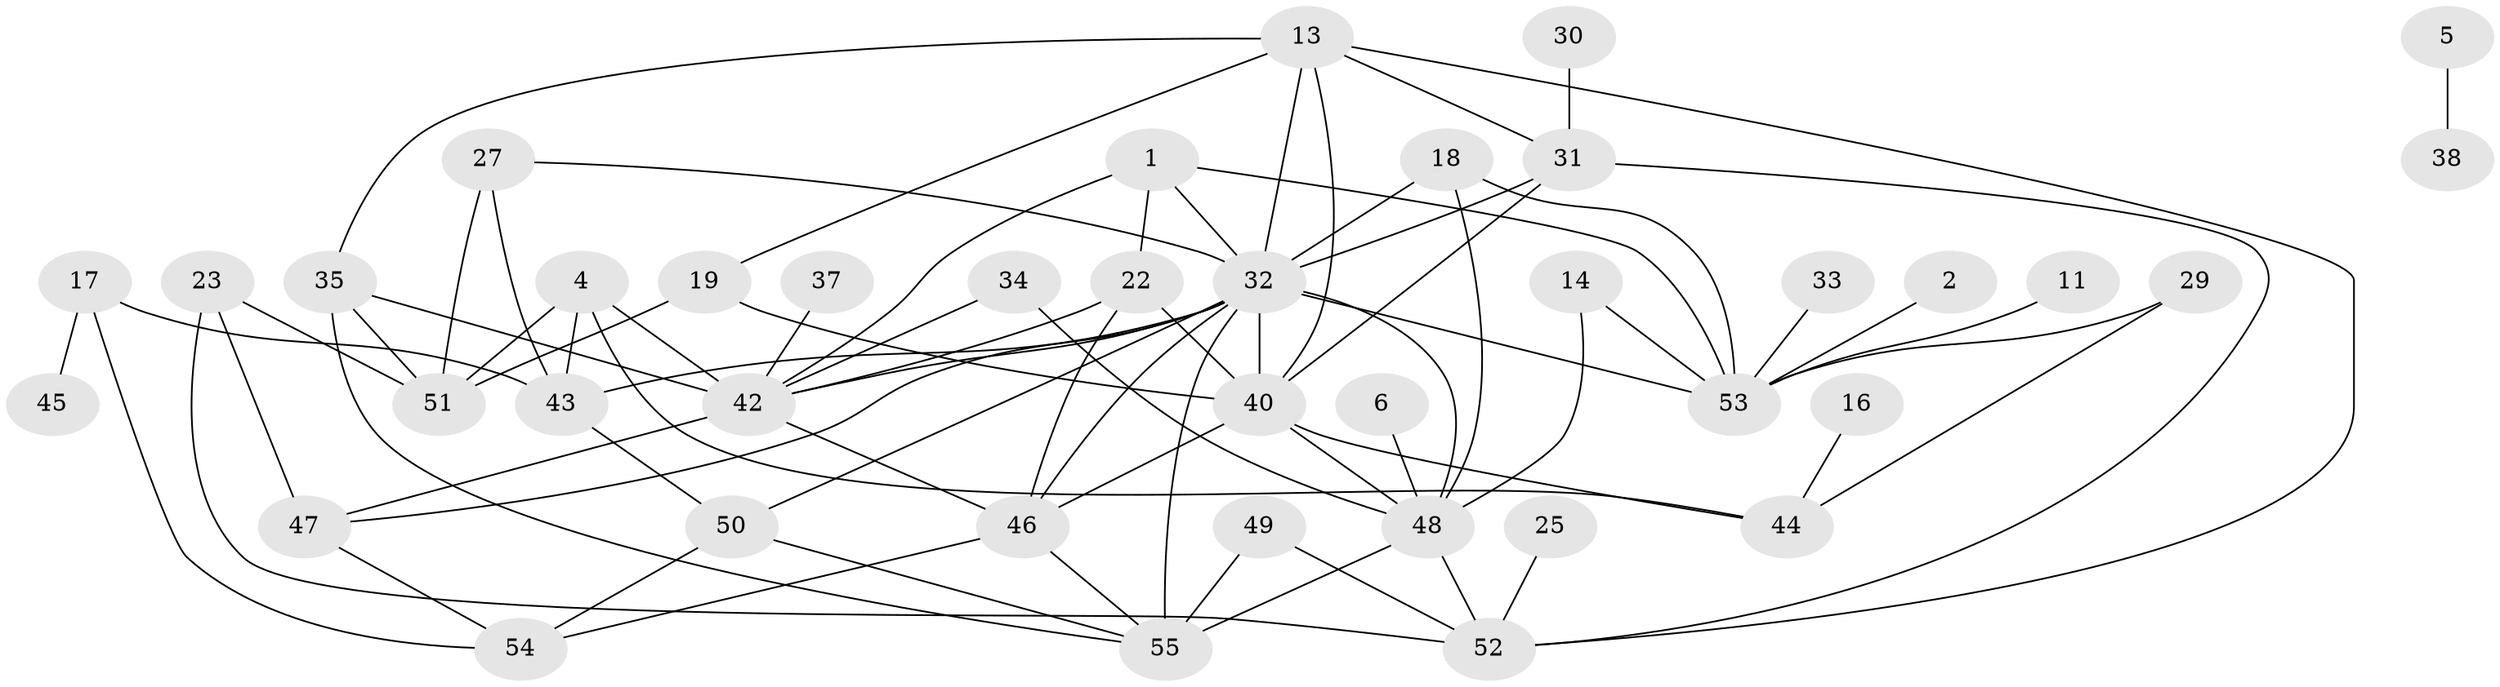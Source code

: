 // original degree distribution, {4: 0.20535714285714285, 9: 0.008928571428571428, 1: 0.14285714285714285, 0: 0.125, 2: 0.2857142857142857, 3: 0.1875, 5: 0.03571428571428571, 8: 0.008928571428571428}
// Generated by graph-tools (version 1.1) at 2025/25/03/09/25 03:25:24]
// undirected, 40 vertices, 76 edges
graph export_dot {
graph [start="1"]
  node [color=gray90,style=filled];
  1;
  2;
  4;
  5;
  6;
  11;
  13;
  14;
  16;
  17;
  18;
  19;
  22;
  23;
  25;
  27;
  29;
  30;
  31;
  32;
  33;
  34;
  35;
  37;
  38;
  40;
  42;
  43;
  44;
  45;
  46;
  47;
  48;
  49;
  50;
  51;
  52;
  53;
  54;
  55;
  1 -- 22 [weight=1.0];
  1 -- 32 [weight=1.0];
  1 -- 42 [weight=1.0];
  1 -- 53 [weight=1.0];
  2 -- 53 [weight=1.0];
  4 -- 42 [weight=1.0];
  4 -- 43 [weight=1.0];
  4 -- 44 [weight=1.0];
  4 -- 51 [weight=1.0];
  5 -- 38 [weight=1.0];
  6 -- 48 [weight=1.0];
  11 -- 53 [weight=1.0];
  13 -- 19 [weight=1.0];
  13 -- 31 [weight=1.0];
  13 -- 32 [weight=1.0];
  13 -- 35 [weight=1.0];
  13 -- 40 [weight=1.0];
  13 -- 52 [weight=1.0];
  14 -- 48 [weight=1.0];
  14 -- 53 [weight=1.0];
  16 -- 44 [weight=1.0];
  17 -- 43 [weight=1.0];
  17 -- 45 [weight=1.0];
  17 -- 54 [weight=1.0];
  18 -- 32 [weight=1.0];
  18 -- 48 [weight=1.0];
  18 -- 53 [weight=1.0];
  19 -- 40 [weight=2.0];
  19 -- 51 [weight=1.0];
  22 -- 40 [weight=1.0];
  22 -- 42 [weight=1.0];
  22 -- 46 [weight=1.0];
  23 -- 47 [weight=1.0];
  23 -- 51 [weight=1.0];
  23 -- 52 [weight=1.0];
  25 -- 52 [weight=1.0];
  27 -- 32 [weight=1.0];
  27 -- 43 [weight=1.0];
  27 -- 51 [weight=1.0];
  29 -- 44 [weight=1.0];
  29 -- 53 [weight=1.0];
  30 -- 31 [weight=1.0];
  31 -- 32 [weight=1.0];
  31 -- 40 [weight=1.0];
  31 -- 52 [weight=1.0];
  32 -- 40 [weight=1.0];
  32 -- 42 [weight=1.0];
  32 -- 43 [weight=1.0];
  32 -- 46 [weight=1.0];
  32 -- 47 [weight=1.0];
  32 -- 48 [weight=2.0];
  32 -- 50 [weight=1.0];
  32 -- 53 [weight=1.0];
  32 -- 55 [weight=1.0];
  33 -- 53 [weight=1.0];
  34 -- 42 [weight=1.0];
  34 -- 48 [weight=1.0];
  35 -- 42 [weight=1.0];
  35 -- 51 [weight=1.0];
  35 -- 55 [weight=1.0];
  37 -- 42 [weight=1.0];
  40 -- 44 [weight=1.0];
  40 -- 46 [weight=1.0];
  40 -- 48 [weight=1.0];
  42 -- 46 [weight=1.0];
  42 -- 47 [weight=1.0];
  43 -- 50 [weight=1.0];
  46 -- 54 [weight=1.0];
  46 -- 55 [weight=1.0];
  47 -- 54 [weight=1.0];
  48 -- 52 [weight=1.0];
  48 -- 55 [weight=1.0];
  49 -- 52 [weight=1.0];
  49 -- 55 [weight=2.0];
  50 -- 54 [weight=1.0];
  50 -- 55 [weight=1.0];
}
